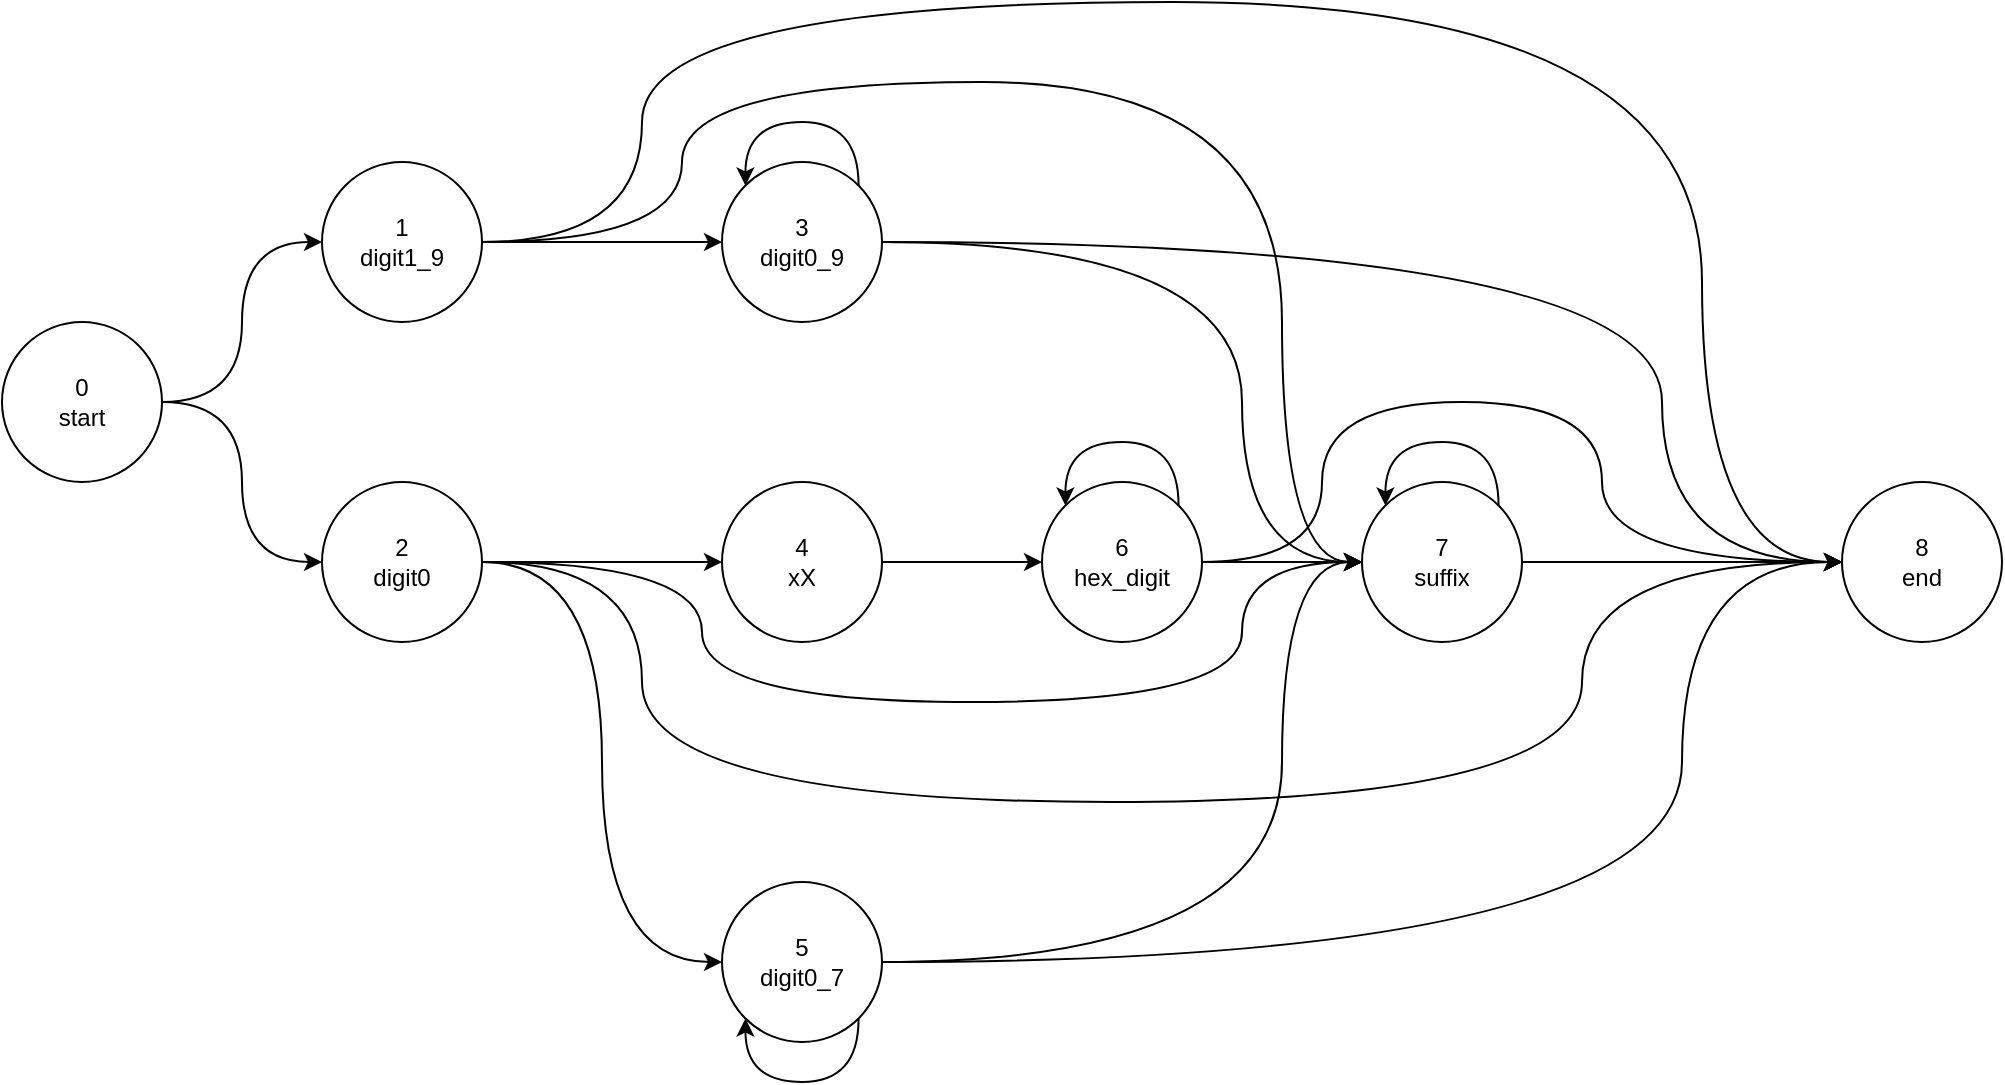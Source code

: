 <mxfile version="13.6.5">
    <diagram id="vj6jWDCQGWi0El-oEdDA" name="第 1 页">
        <mxGraphModel dx="1124" dy="927" grid="1" gridSize="10" guides="1" tooltips="1" connect="1" arrows="1" fold="1" page="1" pageScale="1" pageWidth="827" pageHeight="1169" math="0" shadow="0">
            <root>
                <mxCell id="0"/>
                <mxCell id="1" parent="0"/>
                <mxCell id="8" style="edgeStyle=orthogonalEdgeStyle;rounded=0;orthogonalLoop=1;jettySize=auto;html=1;exitX=1;exitY=0.5;exitDx=0;exitDy=0;entryX=0;entryY=0.5;entryDx=0;entryDy=0;curved=1;" parent="1" source="2" target="3" edge="1">
                    <mxGeometry relative="1" as="geometry"/>
                </mxCell>
                <mxCell id="9" style="edgeStyle=orthogonalEdgeStyle;rounded=0;orthogonalLoop=1;jettySize=auto;html=1;exitX=1;exitY=0.5;exitDx=0;exitDy=0;entryX=0;entryY=0.5;entryDx=0;entryDy=0;curved=1;" parent="1" source="2" target="4" edge="1">
                    <mxGeometry relative="1" as="geometry"/>
                </mxCell>
                <mxCell id="2" value="0&lt;br&gt;start" style="ellipse;whiteSpace=wrap;html=1;aspect=fixed;" parent="1" vertex="1">
                    <mxGeometry x="40" y="280" width="80" height="80" as="geometry"/>
                </mxCell>
                <mxCell id="12" style="edgeStyle=orthogonalEdgeStyle;curved=1;rounded=0;orthogonalLoop=1;jettySize=auto;html=1;entryX=0;entryY=0.5;entryDx=0;entryDy=0;" parent="1" source="3" target="10" edge="1">
                    <mxGeometry relative="1" as="geometry"/>
                </mxCell>
                <mxCell id="32" style="edgeStyle=orthogonalEdgeStyle;curved=1;rounded=0;orthogonalLoop=1;jettySize=auto;html=1;exitX=1;exitY=0.5;exitDx=0;exitDy=0;entryX=0;entryY=0.5;entryDx=0;entryDy=0;" edge="1" parent="1" source="3" target="21">
                    <mxGeometry relative="1" as="geometry">
                        <Array as="points">
                            <mxPoint x="380" y="240"/>
                            <mxPoint x="380" y="160"/>
                            <mxPoint x="680" y="160"/>
                            <mxPoint x="680" y="400"/>
                        </Array>
                    </mxGeometry>
                </mxCell>
                <mxCell id="33" style="edgeStyle=orthogonalEdgeStyle;curved=1;rounded=0;orthogonalLoop=1;jettySize=auto;html=1;entryX=0;entryY=0.5;entryDx=0;entryDy=0;" edge="1" parent="1" source="3" target="24">
                    <mxGeometry relative="1" as="geometry">
                        <Array as="points">
                            <mxPoint x="360" y="240"/>
                            <mxPoint x="360" y="120"/>
                            <mxPoint x="890" y="120"/>
                            <mxPoint x="890" y="400"/>
                        </Array>
                    </mxGeometry>
                </mxCell>
                <mxCell id="3" value="1&lt;br&gt;digit1_9" style="ellipse;whiteSpace=wrap;html=1;aspect=fixed;" parent="1" vertex="1">
                    <mxGeometry x="200" y="200" width="80" height="80" as="geometry"/>
                </mxCell>
                <mxCell id="16" style="edgeStyle=orthogonalEdgeStyle;curved=1;rounded=0;orthogonalLoop=1;jettySize=auto;html=1;exitX=1;exitY=0.5;exitDx=0;exitDy=0;entryX=0;entryY=0.5;entryDx=0;entryDy=0;" parent="1" source="4" target="13" edge="1">
                    <mxGeometry relative="1" as="geometry"/>
                </mxCell>
                <mxCell id="17" style="edgeStyle=orthogonalEdgeStyle;curved=1;rounded=0;orthogonalLoop=1;jettySize=auto;html=1;exitX=1;exitY=0.5;exitDx=0;exitDy=0;entryX=0;entryY=0.5;entryDx=0;entryDy=0;" parent="1" source="4" target="14" edge="1">
                    <mxGeometry relative="1" as="geometry"/>
                </mxCell>
                <mxCell id="31" style="edgeStyle=orthogonalEdgeStyle;rounded=0;orthogonalLoop=1;jettySize=auto;html=1;entryX=0;entryY=0.5;entryDx=0;entryDy=0;curved=1;" edge="1" parent="1" source="4" target="24">
                    <mxGeometry relative="1" as="geometry">
                        <Array as="points">
                            <mxPoint x="360" y="400"/>
                            <mxPoint x="360" y="520"/>
                            <mxPoint x="830" y="520"/>
                            <mxPoint x="830" y="400"/>
                        </Array>
                    </mxGeometry>
                </mxCell>
                <mxCell id="34" style="edgeStyle=orthogonalEdgeStyle;curved=1;rounded=0;orthogonalLoop=1;jettySize=auto;html=1;entryX=0;entryY=0.5;entryDx=0;entryDy=0;" edge="1" parent="1" source="4" target="21">
                    <mxGeometry relative="1" as="geometry">
                        <Array as="points">
                            <mxPoint x="390" y="400"/>
                            <mxPoint x="390" y="470"/>
                            <mxPoint x="660" y="470"/>
                            <mxPoint x="660" y="400"/>
                        </Array>
                    </mxGeometry>
                </mxCell>
                <mxCell id="4" value="2&lt;br&gt;digit0" style="ellipse;whiteSpace=wrap;html=1;aspect=fixed;" parent="1" vertex="1">
                    <mxGeometry x="200" y="360" width="80" height="80" as="geometry"/>
                </mxCell>
                <mxCell id="29" style="edgeStyle=orthogonalEdgeStyle;curved=1;rounded=0;orthogonalLoop=1;jettySize=auto;html=1;entryX=0;entryY=0.5;entryDx=0;entryDy=0;" parent="1" source="10" target="21" edge="1">
                    <mxGeometry relative="1" as="geometry">
                        <Array as="points">
                            <mxPoint x="660" y="240"/>
                            <mxPoint x="660" y="400"/>
                        </Array>
                    </mxGeometry>
                </mxCell>
                <mxCell id="30" style="edgeStyle=orthogonalEdgeStyle;curved=1;rounded=0;orthogonalLoop=1;jettySize=auto;html=1;entryX=0;entryY=0.5;entryDx=0;entryDy=0;" parent="1" source="10" target="24" edge="1">
                    <mxGeometry relative="1" as="geometry">
                        <Array as="points">
                            <mxPoint x="870" y="240"/>
                            <mxPoint x="870" y="400"/>
                        </Array>
                    </mxGeometry>
                </mxCell>
                <mxCell id="10" value="3&lt;br&gt;digit0_9" style="ellipse;whiteSpace=wrap;html=1;aspect=fixed;" parent="1" vertex="1">
                    <mxGeometry x="400" y="200" width="80" height="80" as="geometry"/>
                </mxCell>
                <mxCell id="11" style="edgeStyle=orthogonalEdgeStyle;rounded=0;orthogonalLoop=1;jettySize=auto;html=1;exitX=1;exitY=0;exitDx=0;exitDy=0;entryX=0;entryY=0;entryDx=0;entryDy=0;curved=1;" parent="1" source="10" target="10" edge="1">
                    <mxGeometry relative="1" as="geometry">
                        <Array as="points">
                            <mxPoint x="468" y="180"/>
                            <mxPoint x="412" y="180"/>
                        </Array>
                    </mxGeometry>
                </mxCell>
                <mxCell id="19" style="edgeStyle=orthogonalEdgeStyle;curved=1;rounded=0;orthogonalLoop=1;jettySize=auto;html=1;entryX=0;entryY=0.5;entryDx=0;entryDy=0;" parent="1" source="13" target="18" edge="1">
                    <mxGeometry relative="1" as="geometry"/>
                </mxCell>
                <mxCell id="13" value="4&lt;br&gt;xX" style="ellipse;whiteSpace=wrap;html=1;aspect=fixed;" parent="1" vertex="1">
                    <mxGeometry x="400" y="360" width="80" height="80" as="geometry"/>
                </mxCell>
                <mxCell id="35" style="edgeStyle=orthogonalEdgeStyle;curved=1;rounded=0;orthogonalLoop=1;jettySize=auto;html=1;exitX=1;exitY=0.5;exitDx=0;exitDy=0;entryX=0;entryY=0.5;entryDx=0;entryDy=0;" edge="1" parent="1" source="14" target="24">
                    <mxGeometry relative="1" as="geometry">
                        <Array as="points">
                            <mxPoint x="880" y="600"/>
                            <mxPoint x="880" y="400"/>
                        </Array>
                    </mxGeometry>
                </mxCell>
                <mxCell id="37" style="edgeStyle=orthogonalEdgeStyle;curved=1;rounded=0;orthogonalLoop=1;jettySize=auto;html=1;entryX=0;entryY=0.5;entryDx=0;entryDy=0;" edge="1" parent="1" source="14" target="21">
                    <mxGeometry relative="1" as="geometry">
                        <Array as="points">
                            <mxPoint x="680" y="600"/>
                            <mxPoint x="680" y="400"/>
                        </Array>
                    </mxGeometry>
                </mxCell>
                <mxCell id="14" value="5&lt;br&gt;digit0_7" style="ellipse;whiteSpace=wrap;html=1;aspect=fixed;" parent="1" vertex="1">
                    <mxGeometry x="400" y="560" width="80" height="80" as="geometry"/>
                </mxCell>
                <mxCell id="15" style="edgeStyle=orthogonalEdgeStyle;curved=1;rounded=0;orthogonalLoop=1;jettySize=auto;html=1;exitX=1;exitY=1;exitDx=0;exitDy=0;entryX=0;entryY=1;entryDx=0;entryDy=0;" parent="1" source="14" target="14" edge="1">
                    <mxGeometry relative="1" as="geometry">
                        <Array as="points">
                            <mxPoint x="468" y="660"/>
                            <mxPoint x="412" y="660"/>
                        </Array>
                    </mxGeometry>
                </mxCell>
                <mxCell id="23" style="edgeStyle=orthogonalEdgeStyle;curved=1;rounded=0;orthogonalLoop=1;jettySize=auto;html=1;entryX=0;entryY=0.5;entryDx=0;entryDy=0;" parent="1" source="18" target="21" edge="1">
                    <mxGeometry relative="1" as="geometry"/>
                </mxCell>
                <mxCell id="28" style="edgeStyle=orthogonalEdgeStyle;curved=1;rounded=0;orthogonalLoop=1;jettySize=auto;html=1;exitX=1;exitY=0.5;exitDx=0;exitDy=0;entryX=0;entryY=0.5;entryDx=0;entryDy=0;" parent="1" source="18" target="24" edge="1">
                    <mxGeometry relative="1" as="geometry">
                        <Array as="points">
                            <mxPoint x="700" y="400"/>
                            <mxPoint x="700" y="320"/>
                            <mxPoint x="840" y="320"/>
                            <mxPoint x="840" y="400"/>
                        </Array>
                    </mxGeometry>
                </mxCell>
                <mxCell id="18" value="6&lt;br&gt;hex_digit" style="ellipse;whiteSpace=wrap;html=1;aspect=fixed;" parent="1" vertex="1">
                    <mxGeometry x="560" y="360" width="80" height="80" as="geometry"/>
                </mxCell>
                <mxCell id="20" style="edgeStyle=orthogonalEdgeStyle;curved=1;rounded=0;orthogonalLoop=1;jettySize=auto;html=1;exitX=1;exitY=0;exitDx=0;exitDy=0;entryX=0;entryY=0;entryDx=0;entryDy=0;" parent="1" source="18" target="18" edge="1">
                    <mxGeometry relative="1" as="geometry">
                        <Array as="points">
                            <mxPoint x="628" y="340"/>
                            <mxPoint x="572" y="340"/>
                        </Array>
                    </mxGeometry>
                </mxCell>
                <mxCell id="25" style="edgeStyle=orthogonalEdgeStyle;curved=1;rounded=0;orthogonalLoop=1;jettySize=auto;html=1;entryX=0;entryY=0.5;entryDx=0;entryDy=0;" parent="1" source="21" target="24" edge="1">
                    <mxGeometry relative="1" as="geometry"/>
                </mxCell>
                <mxCell id="21" value="7&lt;br&gt;suffix" style="ellipse;whiteSpace=wrap;html=1;aspect=fixed;" parent="1" vertex="1">
                    <mxGeometry x="720" y="360" width="80" height="80" as="geometry"/>
                </mxCell>
                <mxCell id="22" style="edgeStyle=orthogonalEdgeStyle;curved=1;rounded=0;orthogonalLoop=1;jettySize=auto;html=1;exitX=1;exitY=0;exitDx=0;exitDy=0;entryX=0;entryY=0;entryDx=0;entryDy=0;" parent="1" source="21" target="21" edge="1">
                    <mxGeometry relative="1" as="geometry">
                        <Array as="points">
                            <mxPoint x="788" y="340"/>
                            <mxPoint x="732" y="340"/>
                        </Array>
                    </mxGeometry>
                </mxCell>
                <mxCell id="24" value="8&lt;br&gt;end" style="ellipse;whiteSpace=wrap;html=1;aspect=fixed;" parent="1" vertex="1">
                    <mxGeometry x="960" y="360" width="80" height="80" as="geometry"/>
                </mxCell>
            </root>
        </mxGraphModel>
    </diagram>
</mxfile>